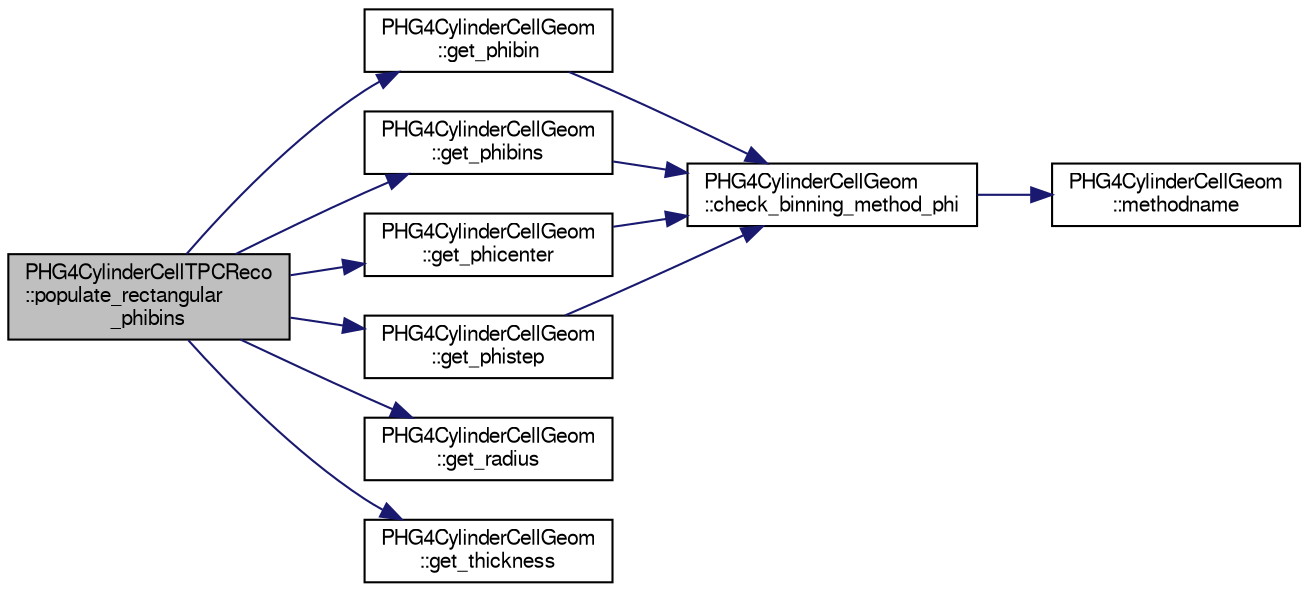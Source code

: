 digraph "PHG4CylinderCellTPCReco::populate_rectangular_phibins"
{
  bgcolor="transparent";
  edge [fontname="FreeSans",fontsize="10",labelfontname="FreeSans",labelfontsize="10"];
  node [fontname="FreeSans",fontsize="10",shape=record];
  rankdir="LR";
  Node1 [label="PHG4CylinderCellTPCReco\l::populate_rectangular\l_phibins",height=0.2,width=0.4,color="black", fillcolor="grey75", style="filled" fontcolor="black"];
  Node1 -> Node2 [color="midnightblue",fontsize="10",style="solid",fontname="FreeSans"];
  Node2 [label="PHG4CylinderCellGeom\l::get_phibin",height=0.2,width=0.4,color="black",URL="$d9/d85/classPHG4CylinderCellGeom.html#ae568e0233c2bf19b774496bc8133bec7"];
  Node2 -> Node3 [color="midnightblue",fontsize="10",style="solid",fontname="FreeSans"];
  Node3 [label="PHG4CylinderCellGeom\l::check_binning_method_phi",height=0.2,width=0.4,color="black",URL="$d9/d85/classPHG4CylinderCellGeom.html#ab28e6403197b245275ba3613cd56ba6c"];
  Node3 -> Node4 [color="midnightblue",fontsize="10",style="solid",fontname="FreeSans"];
  Node4 [label="PHG4CylinderCellGeom\l::methodname",height=0.2,width=0.4,color="black",URL="$d9/d85/classPHG4CylinderCellGeom.html#a8e9118667d576868ba0bd5e6a6686efd"];
  Node1 -> Node5 [color="midnightblue",fontsize="10",style="solid",fontname="FreeSans"];
  Node5 [label="PHG4CylinderCellGeom\l::get_phibins",height=0.2,width=0.4,color="black",URL="$d9/d85/classPHG4CylinderCellGeom.html#a4999cf2fcefaae861e8ddc7c489af731"];
  Node5 -> Node3 [color="midnightblue",fontsize="10",style="solid",fontname="FreeSans"];
  Node1 -> Node6 [color="midnightblue",fontsize="10",style="solid",fontname="FreeSans"];
  Node6 [label="PHG4CylinderCellGeom\l::get_phicenter",height=0.2,width=0.4,color="black",URL="$d9/d85/classPHG4CylinderCellGeom.html#a619e05f0264243126360ac83b80f1d89"];
  Node6 -> Node3 [color="midnightblue",fontsize="10",style="solid",fontname="FreeSans"];
  Node1 -> Node7 [color="midnightblue",fontsize="10",style="solid",fontname="FreeSans"];
  Node7 [label="PHG4CylinderCellGeom\l::get_phistep",height=0.2,width=0.4,color="black",URL="$d9/d85/classPHG4CylinderCellGeom.html#a10a58a3eed1d5566cebd3b19583d78bb"];
  Node7 -> Node3 [color="midnightblue",fontsize="10",style="solid",fontname="FreeSans"];
  Node1 -> Node8 [color="midnightblue",fontsize="10",style="solid",fontname="FreeSans"];
  Node8 [label="PHG4CylinderCellGeom\l::get_radius",height=0.2,width=0.4,color="black",URL="$d9/d85/classPHG4CylinderCellGeom.html#a108104cde65d2ca503e306251188e615"];
  Node1 -> Node9 [color="midnightblue",fontsize="10",style="solid",fontname="FreeSans"];
  Node9 [label="PHG4CylinderCellGeom\l::get_thickness",height=0.2,width=0.4,color="black",URL="$d9/d85/classPHG4CylinderCellGeom.html#ad686dcdb176becd88d1e3ee1fa5113bf"];
}
